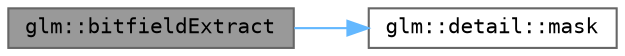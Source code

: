 digraph "glm::bitfieldExtract"
{
 // LATEX_PDF_SIZE
  bgcolor="transparent";
  edge [fontname=Terminal,fontsize=10,labelfontname=Helvetica,labelfontsize=10];
  node [fontname=Terminal,fontsize=10,shape=box,height=0.2,width=0.4];
  rankdir="LR";
  Node1 [label="glm::bitfieldExtract",height=0.2,width=0.4,color="gray40", fillcolor="grey60", style="filled", fontcolor="black",tooltip=" "];
  Node1 -> Node2 [color="steelblue1",style="solid"];
  Node2 [label="glm::detail::mask",height=0.2,width=0.4,color="grey40", fillcolor="white", style="filled",URL="$namespaceglm_1_1detail.html#a048ad00e8777f9f3ebe185ed48857df0",tooltip=" "];
}
